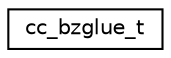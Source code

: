 digraph "Graphical Class Hierarchy"
{
 // LATEX_PDF_SIZE
  edge [fontname="Helvetica",fontsize="10",labelfontname="Helvetica",labelfontsize="10"];
  node [fontname="Helvetica",fontsize="10",shape=record];
  rankdir="LR";
  Node0 [label="cc_bzglue_t",height=0.2,width=0.4,color="black", fillcolor="white", style="filled",URL="$structcc__bzglue__t.html",tooltip=" "];
}

